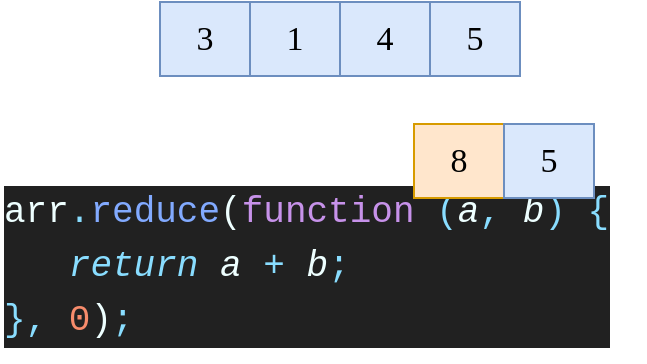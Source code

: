 <mxfile>
    <diagram id="pPe5dnJzzwuF5N3lSt5V" name="第 1 页">
        <mxGraphModel dx="607" dy="445" grid="0" gridSize="10" guides="1" tooltips="1" connect="1" arrows="1" fold="1" page="1" pageScale="1" pageWidth="827" pageHeight="1169" math="0" shadow="0">
            <root>
                <mxCell id="0"/>
                <mxCell id="1" parent="0"/>
                <mxCell id="2" value="3" style="rounded=0;whiteSpace=wrap;html=1;fillColor=#dae8fc;strokeColor=#6c8ebf;fontFamily=Roboto Mono;fontSize=17;" vertex="1" parent="1">
                    <mxGeometry x="132" y="59" width="45" height="37" as="geometry"/>
                </mxCell>
                <mxCell id="3" value="1" style="rounded=0;whiteSpace=wrap;html=1;fillColor=#dae8fc;strokeColor=#6c8ebf;fontFamily=Roboto Mono;fontSize=17;" vertex="1" parent="1">
                    <mxGeometry x="177" y="59" width="45" height="37" as="geometry"/>
                </mxCell>
                <mxCell id="4" value="4" style="rounded=0;whiteSpace=wrap;html=1;fillColor=#dae8fc;strokeColor=#6c8ebf;fontFamily=Roboto Mono;fontSize=17;" vertex="1" parent="1">
                    <mxGeometry x="222" y="59" width="45" height="37" as="geometry"/>
                </mxCell>
                <mxCell id="5" value="5" style="rounded=0;whiteSpace=wrap;html=1;fillColor=#dae8fc;strokeColor=#6c8ebf;fontFamily=Roboto Mono;fontSize=17;" vertex="1" parent="1">
                    <mxGeometry x="267" y="59" width="45" height="37" as="geometry"/>
                </mxCell>
                <mxCell id="6" value="&lt;div style=&quot;color: rgb(238 , 255 , 255) ; background-color: rgb(33 , 33 , 33) ; font-family: &amp;#34;roboto mono&amp;#34; , &amp;#34;menlo&amp;#34; , &amp;#34;monaco&amp;#34; , &amp;#34;courier new&amp;#34; , monospace , &amp;#34;menlo&amp;#34; , &amp;#34;monaco&amp;#34; , &amp;#34;courier new&amp;#34; , monospace ; font-weight: normal ; font-size: 18px ; line-height: 27px&quot;&gt;&lt;div&gt;&lt;span style=&quot;color: #eeffff&quot;&gt;arr&lt;/span&gt;&lt;span style=&quot;color: #89ddff&quot;&gt;.&lt;/span&gt;&lt;span style=&quot;color: #82aaff&quot;&gt;reduce&lt;/span&gt;&lt;span style=&quot;color: #eeffff&quot;&gt;(&lt;/span&gt;&lt;span style=&quot;color: #c792ea&quot;&gt;function&lt;/span&gt;&lt;span style=&quot;color: #eeffff&quot;&gt; &lt;/span&gt;&lt;span style=&quot;color: #89ddff&quot;&gt;(&lt;/span&gt;&lt;span style=&quot;color: #eeffff ; font-style: italic&quot;&gt;a&lt;/span&gt;&lt;span style=&quot;color: #89ddff&quot;&gt;,&lt;/span&gt;&lt;span style=&quot;color: #eeffff&quot;&gt; &lt;/span&gt;&lt;span style=&quot;color: #eeffff ; font-style: italic&quot;&gt;b&lt;/span&gt;&lt;span style=&quot;color: #89ddff&quot;&gt;)&lt;/span&gt;&lt;span style=&quot;color: #eeffff&quot;&gt; &lt;/span&gt;&lt;span style=&quot;color: #89ddff&quot;&gt;{&lt;/span&gt;&lt;/div&gt;&lt;div&gt;&lt;span style=&quot;color: #f07178&quot;&gt;&lt;/span&gt;&lt;span style=&quot;color: #89ddff ; font-style: italic&quot;&gt;&amp;nbsp; &amp;nbsp;return&lt;/span&gt;&lt;span style=&quot;color: #f07178&quot;&gt; &lt;/span&gt;&lt;span style=&quot;color: #eeffff ; font-style: italic&quot;&gt;a&lt;/span&gt;&lt;span style=&quot;color: #f07178&quot;&gt; &lt;/span&gt;&lt;span style=&quot;color: #89ddff&quot;&gt;+&lt;/span&gt;&lt;span style=&quot;color: #f07178&quot;&gt; &lt;/span&gt;&lt;span style=&quot;color: #eeffff ; font-style: italic&quot;&gt;b&lt;/span&gt;&lt;span style=&quot;color: #89ddff&quot;&gt;;&lt;/span&gt;&lt;/div&gt;&lt;div&gt;&lt;span style=&quot;color: #89ddff&quot;&gt;},&lt;/span&gt;&lt;span style=&quot;color: #eeffff&quot;&gt; &lt;/span&gt;&lt;span style=&quot;color: #f78c6c&quot;&gt;0&lt;/span&gt;&lt;span style=&quot;color: #eeffff&quot;&gt;)&lt;/span&gt;&lt;span style=&quot;color: #89ddff&quot;&gt;;&lt;/span&gt;&lt;/div&gt;&lt;/div&gt;" style="text;whiteSpace=wrap;html=1;" vertex="1" parent="1">
                    <mxGeometry x="52.004" y="144.0" width="322" height="95" as="geometry"/>
                </mxCell>
                <mxCell id="17" value="8" style="rounded=0;whiteSpace=wrap;html=1;fillColor=#ffe6cc;strokeColor=#d79b00;fontFamily=Roboto Mono;fontSize=17;" vertex="1" parent="1">
                    <mxGeometry x="259" y="120" width="45" height="37" as="geometry"/>
                </mxCell>
                <mxCell id="18" value="5" style="rounded=0;whiteSpace=wrap;html=1;fillColor=#dae8fc;strokeColor=#6c8ebf;fontFamily=Roboto Mono;fontSize=17;" vertex="1" parent="1">
                    <mxGeometry x="304" y="120" width="45" height="37" as="geometry"/>
                </mxCell>
            </root>
        </mxGraphModel>
    </diagram>
</mxfile>